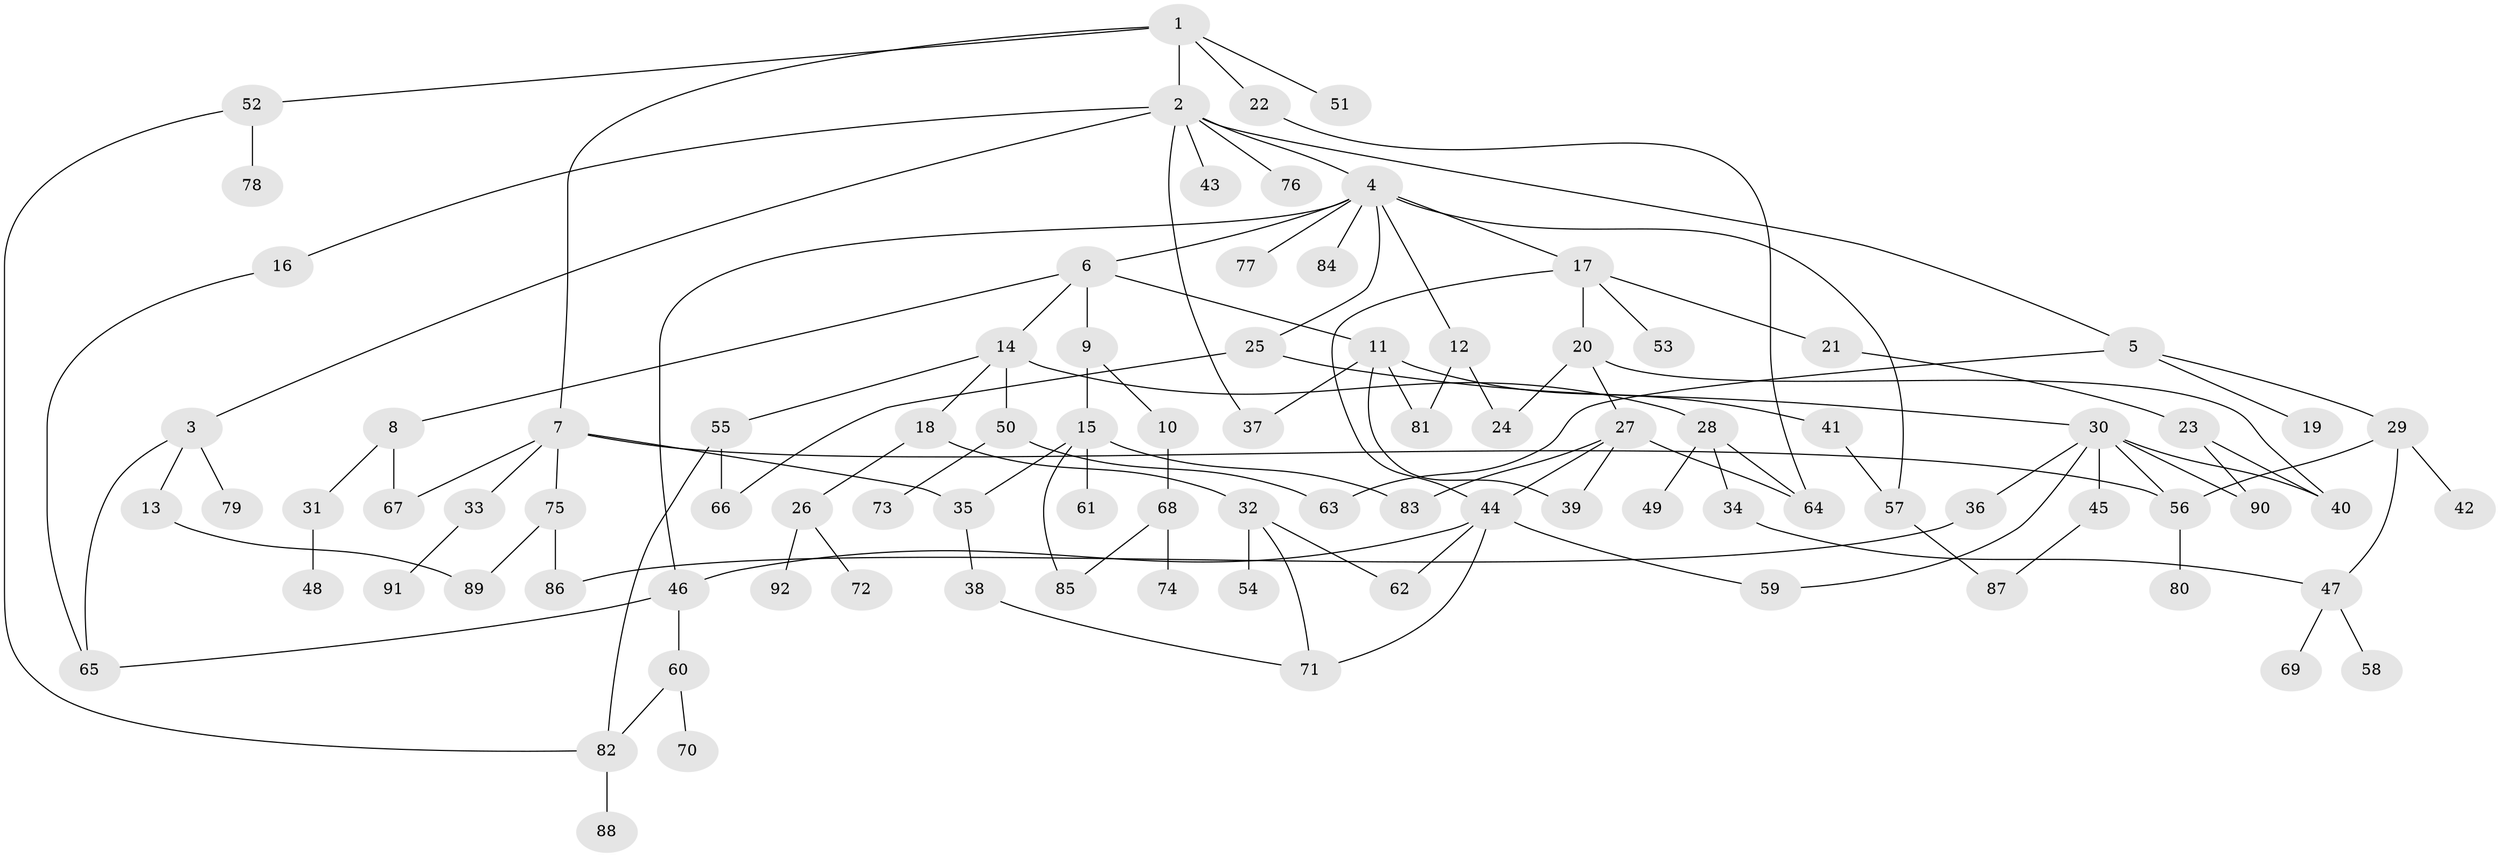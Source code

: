 // coarse degree distribution, {9: 0.043478260869565216, 4: 0.08695652173913043, 5: 0.043478260869565216, 2: 0.30434782608695654, 1: 0.3695652173913043, 7: 0.043478260869565216, 10: 0.021739130434782608, 3: 0.06521739130434782, 6: 0.021739130434782608}
// Generated by graph-tools (version 1.1) at 2025/45/03/04/25 21:45:15]
// undirected, 92 vertices, 123 edges
graph export_dot {
graph [start="1"]
  node [color=gray90,style=filled];
  1;
  2;
  3;
  4;
  5;
  6;
  7;
  8;
  9;
  10;
  11;
  12;
  13;
  14;
  15;
  16;
  17;
  18;
  19;
  20;
  21;
  22;
  23;
  24;
  25;
  26;
  27;
  28;
  29;
  30;
  31;
  32;
  33;
  34;
  35;
  36;
  37;
  38;
  39;
  40;
  41;
  42;
  43;
  44;
  45;
  46;
  47;
  48;
  49;
  50;
  51;
  52;
  53;
  54;
  55;
  56;
  57;
  58;
  59;
  60;
  61;
  62;
  63;
  64;
  65;
  66;
  67;
  68;
  69;
  70;
  71;
  72;
  73;
  74;
  75;
  76;
  77;
  78;
  79;
  80;
  81;
  82;
  83;
  84;
  85;
  86;
  87;
  88;
  89;
  90;
  91;
  92;
  1 -- 2;
  1 -- 7;
  1 -- 22;
  1 -- 51;
  1 -- 52;
  2 -- 3;
  2 -- 4;
  2 -- 5;
  2 -- 16;
  2 -- 37;
  2 -- 43;
  2 -- 76;
  3 -- 13;
  3 -- 79;
  3 -- 65;
  4 -- 6;
  4 -- 12;
  4 -- 17;
  4 -- 25;
  4 -- 77;
  4 -- 84;
  4 -- 57;
  4 -- 46;
  5 -- 19;
  5 -- 29;
  5 -- 63;
  6 -- 8;
  6 -- 9;
  6 -- 11;
  6 -- 14;
  7 -- 33;
  7 -- 35;
  7 -- 75;
  7 -- 67;
  7 -- 56;
  8 -- 31;
  8 -- 67;
  9 -- 10;
  9 -- 15;
  10 -- 68;
  11 -- 39;
  11 -- 41;
  11 -- 81;
  11 -- 37;
  12 -- 81;
  12 -- 24;
  13 -- 89;
  14 -- 18;
  14 -- 28;
  14 -- 50;
  14 -- 55;
  15 -- 61;
  15 -- 83;
  15 -- 85;
  15 -- 35;
  16 -- 65;
  17 -- 20;
  17 -- 21;
  17 -- 53;
  17 -- 44;
  18 -- 26;
  18 -- 32;
  20 -- 24;
  20 -- 27;
  20 -- 40;
  21 -- 23;
  22 -- 64;
  23 -- 40;
  23 -- 90;
  25 -- 30;
  25 -- 66;
  26 -- 72;
  26 -- 92;
  27 -- 44;
  27 -- 64;
  27 -- 39;
  27 -- 83;
  28 -- 34;
  28 -- 49;
  28 -- 64;
  29 -- 42;
  29 -- 56;
  29 -- 47;
  30 -- 36;
  30 -- 45;
  30 -- 90;
  30 -- 59;
  30 -- 40;
  30 -- 56;
  31 -- 48;
  32 -- 54;
  32 -- 71;
  32 -- 62;
  33 -- 91;
  34 -- 47;
  35 -- 38;
  36 -- 86;
  38 -- 71;
  41 -- 57;
  44 -- 46;
  44 -- 59;
  44 -- 62;
  44 -- 71;
  45 -- 87;
  46 -- 60;
  46 -- 65;
  47 -- 58;
  47 -- 69;
  50 -- 73;
  50 -- 63;
  52 -- 78;
  52 -- 82;
  55 -- 82;
  55 -- 66;
  56 -- 80;
  57 -- 87;
  60 -- 70;
  60 -- 82;
  68 -- 74;
  68 -- 85;
  75 -- 86;
  75 -- 89;
  82 -- 88;
}
